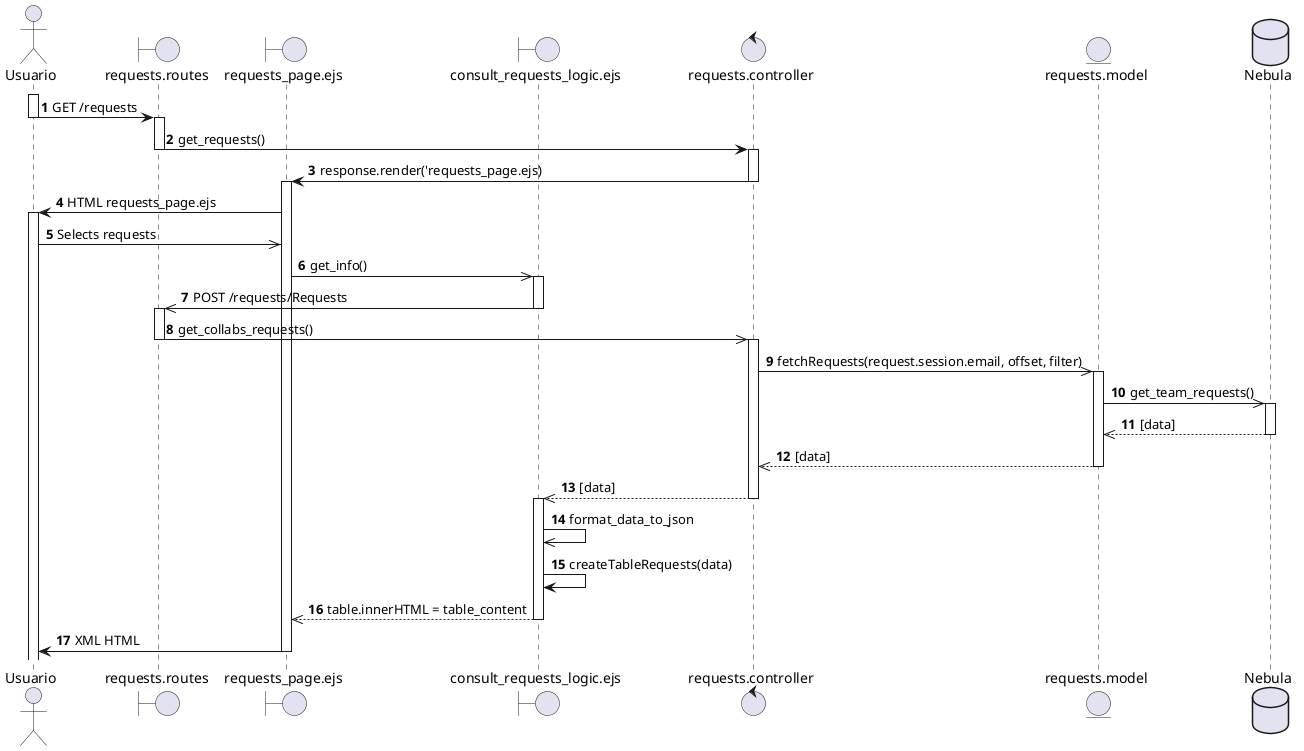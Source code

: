 @startuml Prueba
autonumber
actor Usuario as u
boundary requests.routes as rr
boundary requests_page.ejs as rpe
boundary consult_requests_logic.ejs as crl
control requests.controller as rc
entity requests.model as rm
database Nebula as db

activate u
u -> rr : GET /requests
deactivate u

activate rr
rr -> rc : get_requests()
deactivate rr
activate rc
rc -> rpe : response.render('requests_page.ejs)
deactivate rc
activate rpe 
rpe -> u : HTML requests_page.ejs
activate u
u ->> rpe : Selects requests
rpe ->> crl : get_info()
activate crl
crl ->> rr : POST /requests/Requests
deactivate crl
activate rr
rr ->> rc : get_collabs_requests()
deactivate rr
activate rc
rc ->> rm : fetchRequests(request.session.email, offset, filter)
activate rm
rm ->> db : get_team_requests()
activate db
db -->> rm : [data] 
deactivate db
rm -->> rc : [data]
deactivate rm
rc -->> crl : [data]
deactivate rc
activate crl
crl ->> crl : format_data_to_json
crl -> crl : createTableRequests(data)
crl -->> rpe : table.innerHTML = table_content
deactivate crl
rpe -> u : XML HTML
deactivate rpe

@enduml